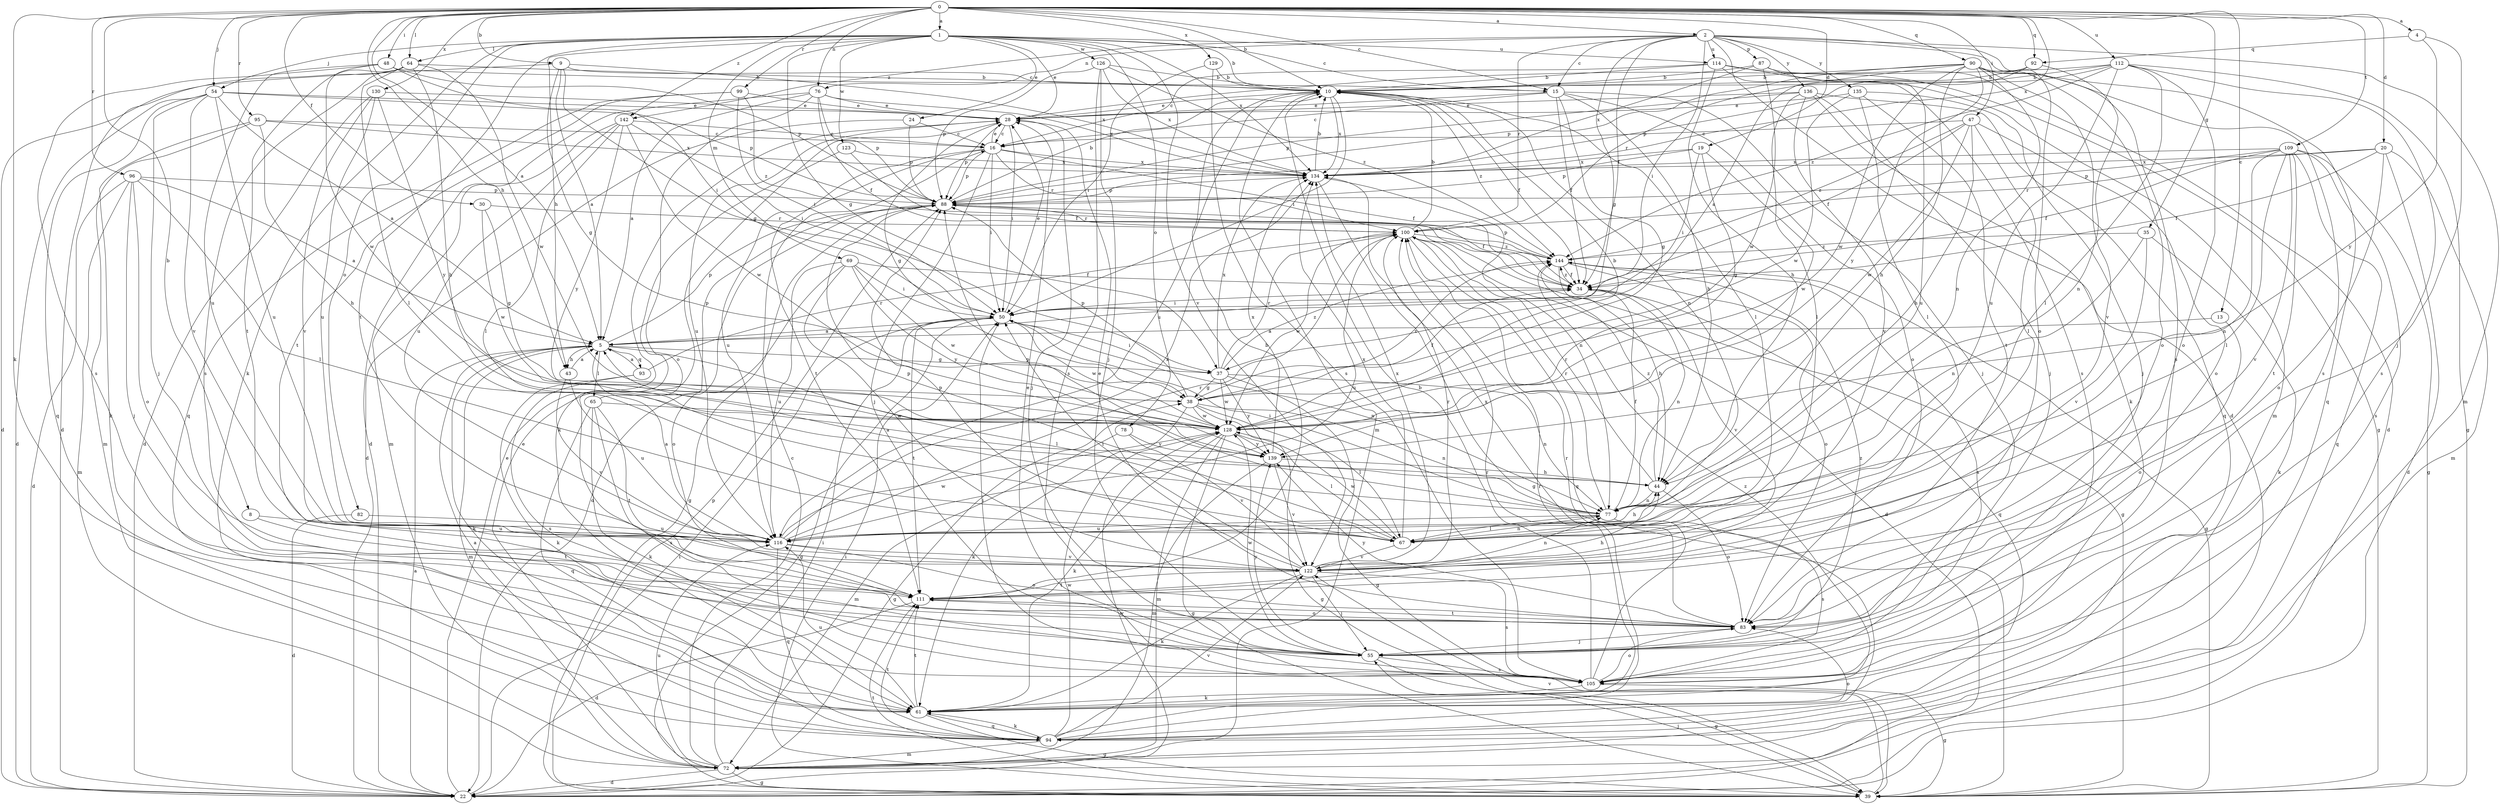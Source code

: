 strict digraph  {
0;
1;
2;
4;
5;
8;
9;
10;
13;
15;
16;
19;
20;
22;
24;
28;
30;
34;
35;
37;
38;
39;
43;
44;
47;
48;
50;
54;
55;
61;
64;
65;
67;
69;
72;
76;
77;
78;
82;
83;
87;
88;
90;
92;
93;
94;
95;
96;
99;
100;
105;
109;
111;
112;
114;
116;
122;
123;
126;
128;
129;
130;
134;
135;
136;
139;
142;
144;
0 -> 1  [label=a];
0 -> 2  [label=a];
0 -> 4  [label=a];
0 -> 5  [label=a];
0 -> 8  [label=b];
0 -> 9  [label=b];
0 -> 10  [label=b];
0 -> 13  [label=c];
0 -> 15  [label=c];
0 -> 19  [label=d];
0 -> 20  [label=d];
0 -> 30  [label=f];
0 -> 35  [label=g];
0 -> 43  [label=h];
0 -> 47  [label=i];
0 -> 48  [label=i];
0 -> 54  [label=j];
0 -> 61  [label=k];
0 -> 64  [label=l];
0 -> 76  [label=n];
0 -> 90  [label=q];
0 -> 92  [label=q];
0 -> 95  [label=r];
0 -> 96  [label=r];
0 -> 99  [label=r];
0 -> 109  [label=t];
0 -> 112  [label=u];
0 -> 129  [label=x];
0 -> 130  [label=x];
0 -> 134  [label=x];
0 -> 142  [label=z];
1 -> 10  [label=b];
1 -> 15  [label=c];
1 -> 24  [label=e];
1 -> 28  [label=e];
1 -> 37  [label=g];
1 -> 43  [label=h];
1 -> 54  [label=j];
1 -> 61  [label=k];
1 -> 64  [label=l];
1 -> 69  [label=m];
1 -> 78  [label=o];
1 -> 82  [label=o];
1 -> 111  [label=t];
1 -> 114  [label=u];
1 -> 122  [label=v];
1 -> 123  [label=w];
1 -> 126  [label=w];
1 -> 134  [label=x];
2 -> 15  [label=c];
2 -> 22  [label=d];
2 -> 34  [label=f];
2 -> 37  [label=g];
2 -> 50  [label=i];
2 -> 72  [label=m];
2 -> 76  [label=n];
2 -> 83  [label=o];
2 -> 87  [label=p];
2 -> 100  [label=r];
2 -> 105  [label=s];
2 -> 114  [label=u];
2 -> 135  [label=y];
2 -> 136  [label=y];
2 -> 142  [label=z];
4 -> 55  [label=j];
4 -> 92  [label=q];
4 -> 139  [label=y];
5 -> 37  [label=g];
5 -> 43  [label=h];
5 -> 61  [label=k];
5 -> 65  [label=l];
5 -> 67  [label=l];
5 -> 72  [label=m];
5 -> 88  [label=p];
5 -> 93  [label=q];
8 -> 111  [label=t];
8 -> 116  [label=u];
9 -> 5  [label=a];
9 -> 15  [label=c];
9 -> 22  [label=d];
9 -> 37  [label=g];
9 -> 38  [label=g];
9 -> 134  [label=x];
10 -> 28  [label=e];
10 -> 34  [label=f];
10 -> 50  [label=i];
10 -> 67  [label=l];
10 -> 72  [label=m];
10 -> 77  [label=n];
10 -> 116  [label=u];
10 -> 134  [label=x];
10 -> 144  [label=z];
13 -> 5  [label=a];
13 -> 83  [label=o];
15 -> 16  [label=c];
15 -> 28  [label=e];
15 -> 34  [label=f];
15 -> 38  [label=g];
15 -> 44  [label=h];
15 -> 55  [label=j];
15 -> 83  [label=o];
16 -> 28  [label=e];
16 -> 34  [label=f];
16 -> 50  [label=i];
16 -> 55  [label=j];
16 -> 88  [label=p];
16 -> 100  [label=r];
16 -> 111  [label=t];
16 -> 116  [label=u];
16 -> 134  [label=x];
19 -> 38  [label=g];
19 -> 50  [label=i];
19 -> 88  [label=p];
19 -> 128  [label=w];
19 -> 134  [label=x];
20 -> 22  [label=d];
20 -> 34  [label=f];
20 -> 72  [label=m];
20 -> 83  [label=o];
20 -> 100  [label=r];
20 -> 134  [label=x];
22 -> 5  [label=a];
22 -> 28  [label=e];
22 -> 38  [label=g];
22 -> 50  [label=i];
22 -> 128  [label=w];
24 -> 16  [label=c];
24 -> 22  [label=d];
24 -> 88  [label=p];
28 -> 16  [label=c];
28 -> 38  [label=g];
28 -> 50  [label=i];
28 -> 55  [label=j];
28 -> 88  [label=p];
28 -> 116  [label=u];
30 -> 38  [label=g];
30 -> 100  [label=r];
30 -> 128  [label=w];
34 -> 50  [label=i];
34 -> 77  [label=n];
34 -> 94  [label=q];
34 -> 122  [label=v];
34 -> 144  [label=z];
35 -> 61  [label=k];
35 -> 77  [label=n];
35 -> 122  [label=v];
35 -> 144  [label=z];
37 -> 38  [label=g];
37 -> 39  [label=g];
37 -> 50  [label=i];
37 -> 77  [label=n];
37 -> 100  [label=r];
37 -> 128  [label=w];
37 -> 134  [label=x];
37 -> 139  [label=y];
37 -> 144  [label=z];
38 -> 34  [label=f];
38 -> 39  [label=g];
38 -> 61  [label=k];
38 -> 67  [label=l];
38 -> 77  [label=n];
38 -> 88  [label=p];
38 -> 128  [label=w];
38 -> 144  [label=z];
39 -> 50  [label=i];
39 -> 55  [label=j];
39 -> 88  [label=p];
39 -> 111  [label=t];
39 -> 122  [label=v];
43 -> 5  [label=a];
43 -> 116  [label=u];
43 -> 122  [label=v];
44 -> 77  [label=n];
44 -> 83  [label=o];
44 -> 100  [label=r];
44 -> 144  [label=z];
47 -> 16  [label=c];
47 -> 34  [label=f];
47 -> 44  [label=h];
47 -> 67  [label=l];
47 -> 83  [label=o];
47 -> 128  [label=w];
47 -> 144  [label=z];
48 -> 10  [label=b];
48 -> 50  [label=i];
48 -> 88  [label=p];
48 -> 105  [label=s];
48 -> 116  [label=u];
48 -> 128  [label=w];
50 -> 5  [label=a];
50 -> 28  [label=e];
50 -> 39  [label=g];
50 -> 77  [label=n];
50 -> 111  [label=t];
50 -> 128  [label=w];
54 -> 5  [label=a];
54 -> 22  [label=d];
54 -> 28  [label=e];
54 -> 55  [label=j];
54 -> 88  [label=p];
54 -> 94  [label=q];
54 -> 116  [label=u];
54 -> 122  [label=v];
55 -> 28  [label=e];
55 -> 39  [label=g];
55 -> 105  [label=s];
55 -> 128  [label=w];
55 -> 139  [label=y];
55 -> 144  [label=z];
61 -> 39  [label=g];
61 -> 94  [label=q];
61 -> 100  [label=r];
61 -> 111  [label=t];
61 -> 116  [label=u];
61 -> 144  [label=z];
64 -> 10  [label=b];
64 -> 22  [label=d];
64 -> 44  [label=h];
64 -> 67  [label=l];
64 -> 105  [label=s];
64 -> 111  [label=t];
64 -> 128  [label=w];
65 -> 61  [label=k];
65 -> 88  [label=p];
65 -> 94  [label=q];
65 -> 105  [label=s];
65 -> 111  [label=t];
65 -> 128  [label=w];
67 -> 77  [label=n];
67 -> 88  [label=p];
67 -> 122  [label=v];
67 -> 128  [label=w];
67 -> 134  [label=x];
69 -> 34  [label=f];
69 -> 50  [label=i];
69 -> 83  [label=o];
69 -> 116  [label=u];
69 -> 122  [label=v];
69 -> 128  [label=w];
69 -> 139  [label=y];
72 -> 16  [label=c];
72 -> 22  [label=d];
72 -> 28  [label=e];
72 -> 39  [label=g];
72 -> 50  [label=i];
72 -> 116  [label=u];
76 -> 5  [label=a];
76 -> 22  [label=d];
76 -> 28  [label=e];
76 -> 34  [label=f];
76 -> 83  [label=o];
76 -> 88  [label=p];
76 -> 134  [label=x];
77 -> 5  [label=a];
77 -> 34  [label=f];
77 -> 50  [label=i];
77 -> 67  [label=l];
77 -> 88  [label=p];
77 -> 100  [label=r];
77 -> 105  [label=s];
77 -> 116  [label=u];
78 -> 72  [label=m];
78 -> 122  [label=v];
78 -> 139  [label=y];
82 -> 22  [label=d];
82 -> 116  [label=u];
83 -> 28  [label=e];
83 -> 55  [label=j];
83 -> 111  [label=t];
83 -> 134  [label=x];
83 -> 139  [label=y];
87 -> 10  [label=b];
87 -> 22  [label=d];
87 -> 116  [label=u];
87 -> 128  [label=w];
87 -> 134  [label=x];
88 -> 10  [label=b];
88 -> 22  [label=d];
88 -> 34  [label=f];
88 -> 39  [label=g];
88 -> 100  [label=r];
90 -> 5  [label=a];
90 -> 10  [label=b];
90 -> 44  [label=h];
90 -> 77  [label=n];
90 -> 83  [label=o];
90 -> 88  [label=p];
90 -> 94  [label=q];
90 -> 105  [label=s];
90 -> 122  [label=v];
90 -> 128  [label=w];
90 -> 139  [label=y];
92 -> 10  [label=b];
92 -> 77  [label=n];
92 -> 88  [label=p];
93 -> 5  [label=a];
93 -> 61  [label=k];
93 -> 100  [label=r];
93 -> 105  [label=s];
94 -> 5  [label=a];
94 -> 61  [label=k];
94 -> 72  [label=m];
94 -> 83  [label=o];
94 -> 100  [label=r];
94 -> 111  [label=t];
94 -> 122  [label=v];
94 -> 128  [label=w];
95 -> 16  [label=c];
95 -> 44  [label=h];
95 -> 61  [label=k];
95 -> 72  [label=m];
95 -> 134  [label=x];
96 -> 5  [label=a];
96 -> 22  [label=d];
96 -> 55  [label=j];
96 -> 67  [label=l];
96 -> 72  [label=m];
96 -> 83  [label=o];
96 -> 88  [label=p];
99 -> 28  [label=e];
99 -> 50  [label=i];
99 -> 94  [label=q];
99 -> 111  [label=t];
99 -> 144  [label=z];
100 -> 10  [label=b];
100 -> 22  [label=d];
100 -> 39  [label=g];
100 -> 94  [label=q];
100 -> 116  [label=u];
100 -> 128  [label=w];
100 -> 144  [label=z];
105 -> 10  [label=b];
105 -> 39  [label=g];
105 -> 50  [label=i];
105 -> 61  [label=k];
105 -> 83  [label=o];
105 -> 100  [label=r];
109 -> 34  [label=f];
109 -> 39  [label=g];
109 -> 67  [label=l];
109 -> 77  [label=n];
109 -> 88  [label=p];
109 -> 94  [label=q];
109 -> 105  [label=s];
109 -> 111  [label=t];
109 -> 122  [label=v];
109 -> 134  [label=x];
111 -> 10  [label=b];
111 -> 22  [label=d];
111 -> 44  [label=h];
111 -> 83  [label=o];
112 -> 10  [label=b];
112 -> 28  [label=e];
112 -> 39  [label=g];
112 -> 67  [label=l];
112 -> 83  [label=o];
112 -> 100  [label=r];
112 -> 105  [label=s];
112 -> 116  [label=u];
112 -> 144  [label=z];
114 -> 10  [label=b];
114 -> 16  [label=c];
114 -> 39  [label=g];
114 -> 44  [label=h];
114 -> 72  [label=m];
114 -> 105  [label=s];
116 -> 5  [label=a];
116 -> 44  [label=h];
116 -> 83  [label=o];
116 -> 94  [label=q];
116 -> 100  [label=r];
116 -> 122  [label=v];
116 -> 128  [label=w];
116 -> 134  [label=x];
122 -> 50  [label=i];
122 -> 55  [label=j];
122 -> 61  [label=k];
122 -> 77  [label=n];
122 -> 88  [label=p];
122 -> 100  [label=r];
122 -> 105  [label=s];
122 -> 111  [label=t];
122 -> 134  [label=x];
123 -> 34  [label=f];
123 -> 61  [label=k];
123 -> 134  [label=x];
126 -> 10  [label=b];
126 -> 55  [label=j];
126 -> 88  [label=p];
126 -> 105  [label=s];
126 -> 134  [label=x];
126 -> 144  [label=z];
128 -> 10  [label=b];
128 -> 39  [label=g];
128 -> 61  [label=k];
128 -> 67  [label=l];
128 -> 72  [label=m];
128 -> 139  [label=y];
129 -> 10  [label=b];
129 -> 50  [label=i];
129 -> 105  [label=s];
130 -> 22  [label=d];
130 -> 28  [label=e];
130 -> 116  [label=u];
130 -> 122  [label=v];
130 -> 139  [label=y];
134 -> 10  [label=b];
134 -> 39  [label=g];
134 -> 77  [label=n];
134 -> 88  [label=p];
135 -> 28  [label=e];
135 -> 55  [label=j];
135 -> 67  [label=l];
135 -> 111  [label=t];
135 -> 128  [label=w];
136 -> 28  [label=e];
136 -> 55  [label=j];
136 -> 61  [label=k];
136 -> 67  [label=l];
136 -> 88  [label=p];
136 -> 94  [label=q];
136 -> 122  [label=v];
139 -> 44  [label=h];
139 -> 72  [label=m];
139 -> 122  [label=v];
139 -> 134  [label=x];
142 -> 16  [label=c];
142 -> 50  [label=i];
142 -> 67  [label=l];
142 -> 72  [label=m];
142 -> 116  [label=u];
142 -> 128  [label=w];
142 -> 139  [label=y];
144 -> 34  [label=f];
144 -> 39  [label=g];
144 -> 44  [label=h];
144 -> 83  [label=o];
144 -> 88  [label=p];
144 -> 105  [label=s];
}
